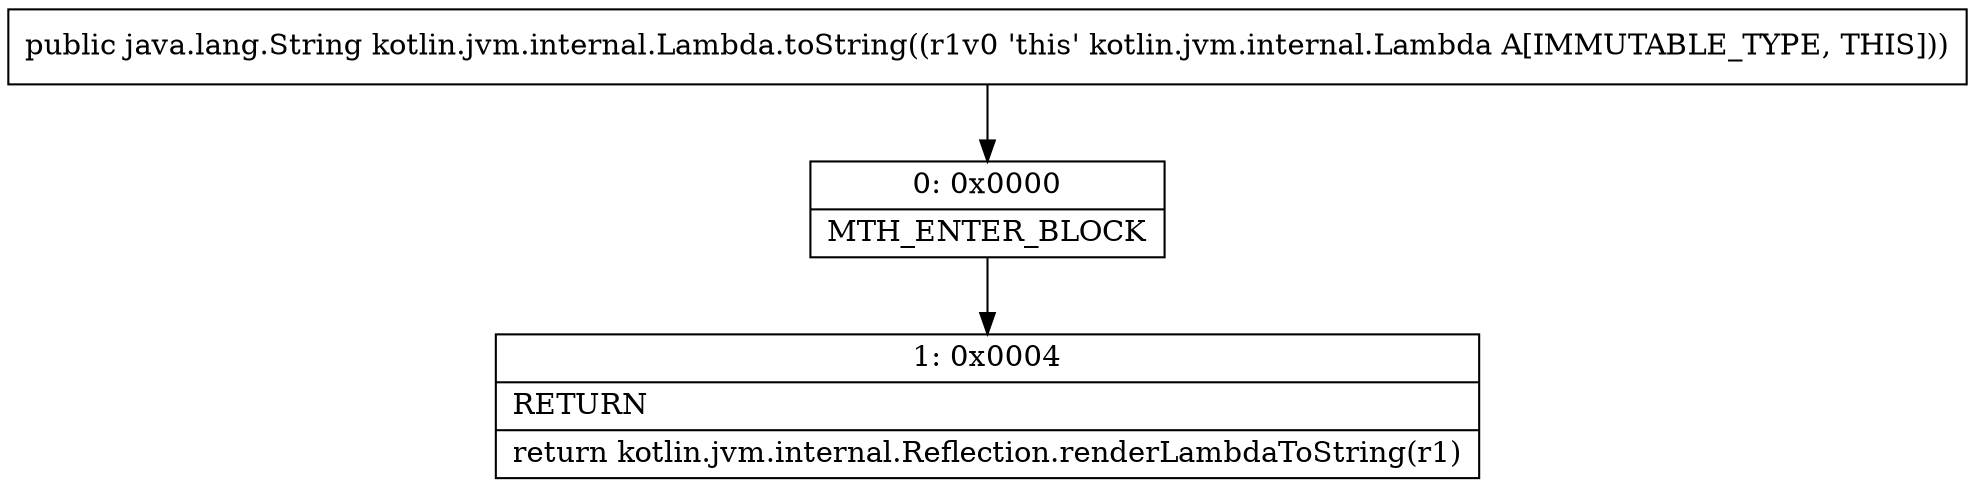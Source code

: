 digraph "CFG forkotlin.jvm.internal.Lambda.toString()Ljava\/lang\/String;" {
Node_0 [shape=record,label="{0\:\ 0x0000|MTH_ENTER_BLOCK\l}"];
Node_1 [shape=record,label="{1\:\ 0x0004|RETURN\l|return kotlin.jvm.internal.Reflection.renderLambdaToString(r1)\l}"];
MethodNode[shape=record,label="{public java.lang.String kotlin.jvm.internal.Lambda.toString((r1v0 'this' kotlin.jvm.internal.Lambda A[IMMUTABLE_TYPE, THIS])) }"];
MethodNode -> Node_0;
Node_0 -> Node_1;
}

